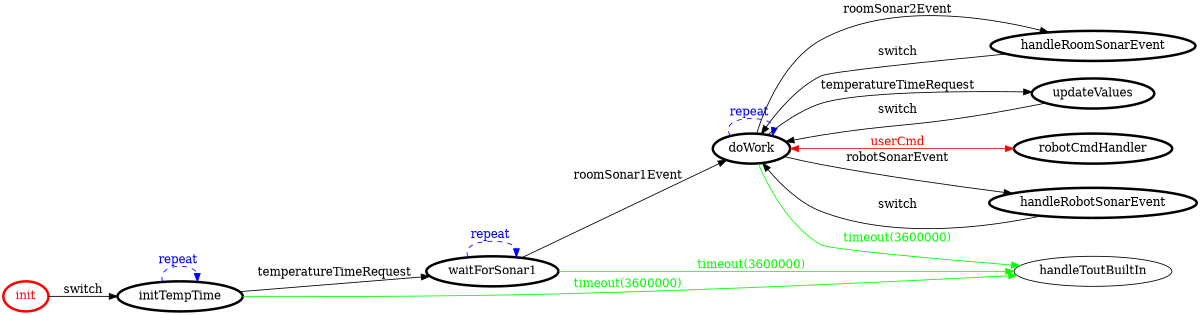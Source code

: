 /*
*
* A GraphViz DOT FSM description 
* Please use a GraphViz visualizer (like http://www.webgraphviz.com)
*  
*/

digraph finite_state_machine {
	rankdir=LR
	size="8,5"
	
	init [ color = red ][ fontcolor = red ][ penwidth = 3 ]
	handleRoomSonarEvent [ color = black ][ fontcolor = black ][ penwidth = 3 ]
	doWork [ color = black ][ fontcolor = black ][ penwidth = 3 ]
	initTempTime [ color = black ][ fontcolor = black ][ penwidth = 3 ]
	updateValues [ color = black ][ fontcolor = black ][ penwidth = 3 ]
	waitForSonar1 [ color = black ][ fontcolor = black ][ penwidth = 3 ]
	robotCmdHandler [ color = black ][ fontcolor = black ][ penwidth = 3 ]
	handleRobotSonarEvent [ color = black ][ fontcolor = black ][ penwidth = 3 ]
	
	initTempTime -> initTempTime [ label = "repeat "][ style = dashed ][ color = blue ][ fontcolor = blue ]
	doWork -> handleToutBuiltIn [ label = "timeout(3600000)" ][ color = green ][ fontcolor = green ]
	doWork -> handleRoomSonarEvent [ label = "roomSonar2Event" ][ color = black ][ fontcolor = black ]
	updateValues -> doWork [ label = "switch" ][ color = black ][ fontcolor = black ]
	handleRobotSonarEvent -> doWork [ label = "switch" ][ color = black ][ fontcolor = black ]
	doWork -> handleRobotSonarEvent [ label = "robotSonarEvent" ][ color = black ][ fontcolor = black ]
	initTempTime -> handleToutBuiltIn [ label = "timeout(3600000)" ][ color = green ][ fontcolor = green ]
	initTempTime -> waitForSonar1 [ label = "temperatureTimeRequest" ][ color = black ][ fontcolor = black ]
	doWork -> updateValues [ label = "temperatureTimeRequest" ][ color = black ][ fontcolor = black ]
	handleRoomSonarEvent -> doWork [ label = "switch" ][ color = black ][ fontcolor = black ]
	init -> initTempTime [ label = "switch" ][ color = black ][ fontcolor = black ]
	waitForSonar1 -> handleToutBuiltIn [ label = "timeout(3600000)" ][ color = green ][ fontcolor = green ]
	doWork -> doWork [ label = "repeat "][ style = dashed ][ color = blue ][ fontcolor = blue ]
	waitForSonar1 -> waitForSonar1 [ label = "repeat "][ style = dashed ][ color = blue ][ fontcolor = blue ]
	waitForSonar1 -> doWork [ label = "roomSonar1Event" ][ color = black ][ fontcolor = black ]
	doWork -> robotCmdHandler [ label = "userCmd" ][ color = red ][ fontcolor = red ][ dir = both ]
}
